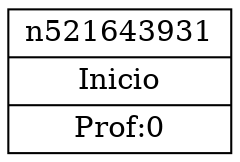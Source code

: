 digraph CaminoSolucion {
node [shape=record];
n521643931 [label="{n521643931 | Inicio | Prof:0}"];
}
